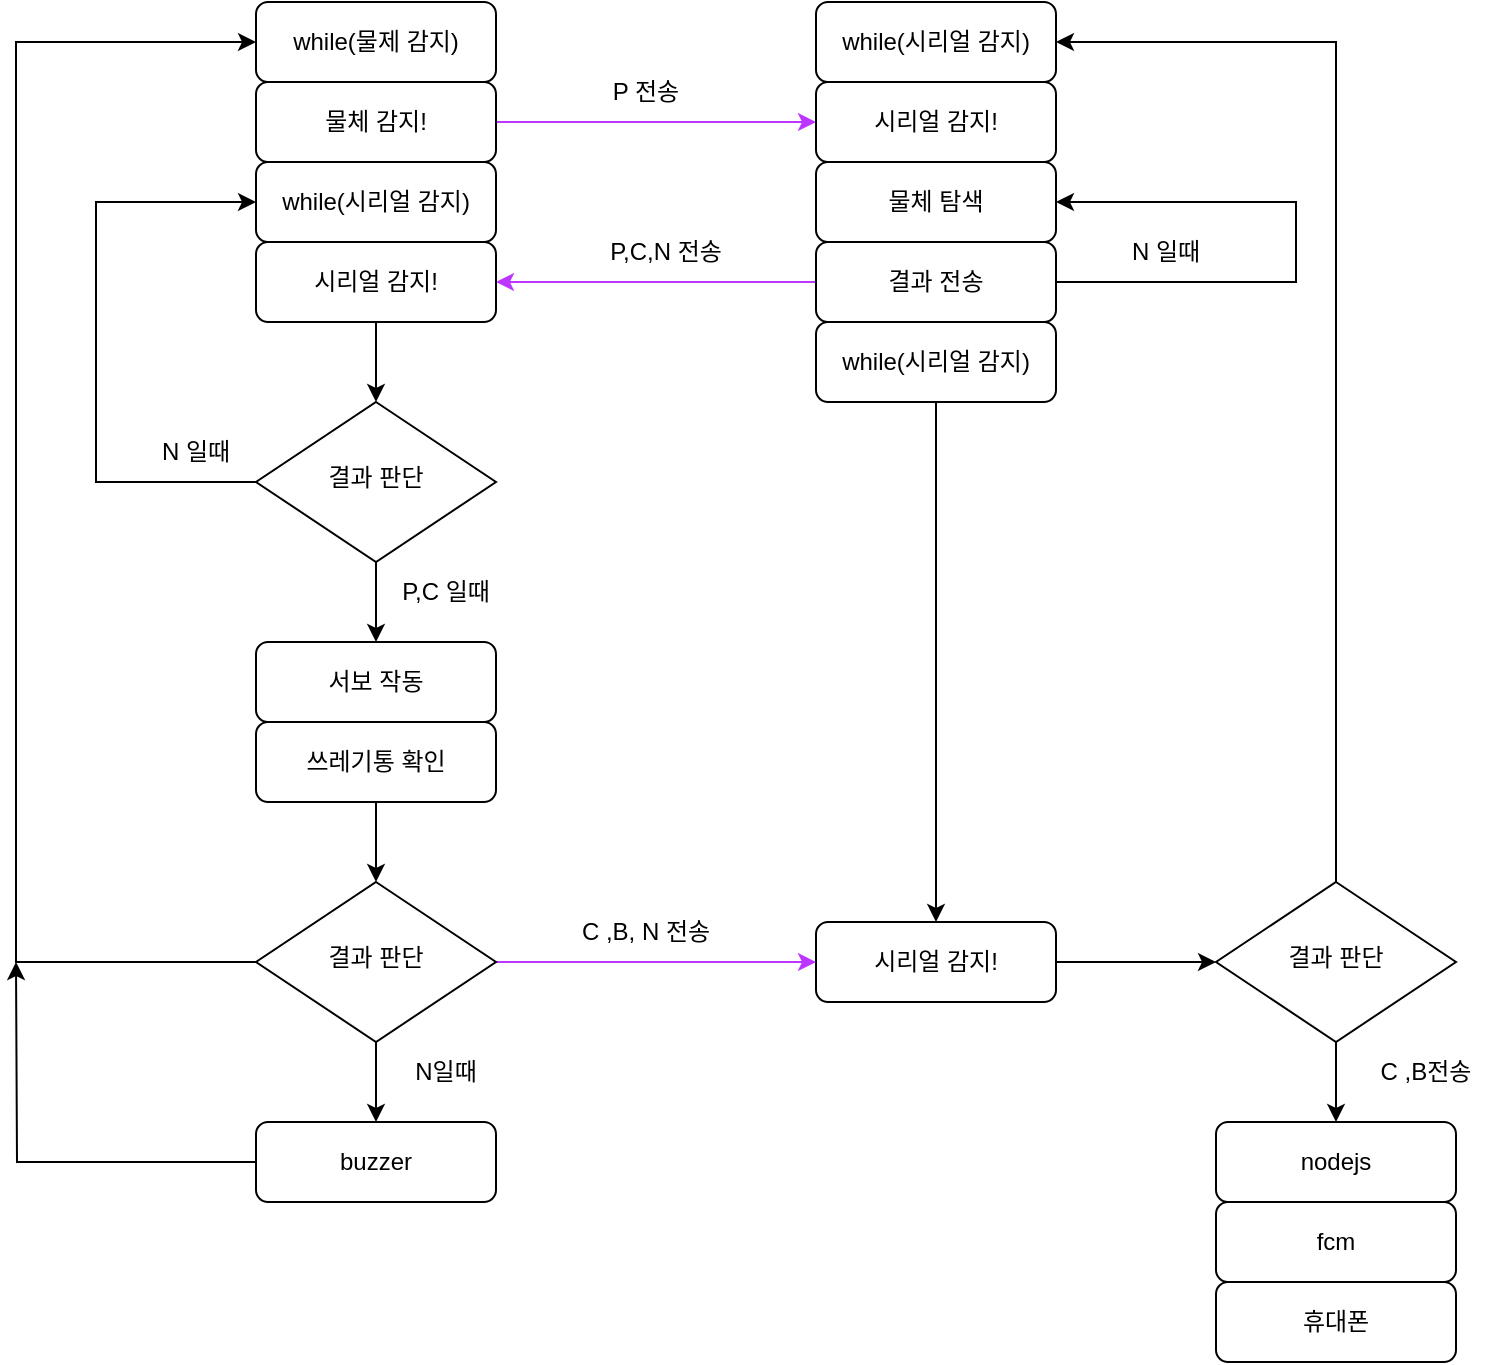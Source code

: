 <mxfile version="15.6.5" type="github">
  <diagram id="C5RBs43oDa-KdzZeNtuy" name="Page-1">
    <mxGraphModel dx="1038" dy="579" grid="1" gridSize="10" guides="1" tooltips="1" connect="1" arrows="1" fold="1" page="1" pageScale="1" pageWidth="827" pageHeight="1169" math="0" shadow="0">
      <root>
        <mxCell id="WIyWlLk6GJQsqaUBKTNV-0" />
        <mxCell id="WIyWlLk6GJQsqaUBKTNV-1" parent="WIyWlLk6GJQsqaUBKTNV-0" />
        <mxCell id="aGVA8ulSPFdAH9xRzjM_-41" style="edgeStyle=orthogonalEdgeStyle;rounded=0;orthogonalLoop=1;jettySize=auto;html=1;entryX=1;entryY=0.5;entryDx=0;entryDy=0;exitX=0;exitY=0.5;exitDx=0;exitDy=0;strokeColor=#BC36FF;labelBackgroundColor=default;fontColor=default;" edge="1" parent="WIyWlLk6GJQsqaUBKTNV-1" source="aGVA8ulSPFdAH9xRzjM_-45" target="aGVA8ulSPFdAH9xRzjM_-40">
          <mxGeometry relative="1" as="geometry">
            <mxPoint x="435" y="400" as="sourcePoint" />
            <Array as="points" />
          </mxGeometry>
        </mxCell>
        <mxCell id="WIyWlLk6GJQsqaUBKTNV-11" value="while(시리얼 감지)" style="rounded=1;whiteSpace=wrap;html=1;fontSize=12;glass=0;strokeWidth=1;shadow=0;" parent="WIyWlLk6GJQsqaUBKTNV-1" vertex="1">
          <mxGeometry x="160" y="280" width="120" height="40" as="geometry" />
        </mxCell>
        <mxCell id="aGVA8ulSPFdAH9xRzjM_-3" value="while(시리얼 감지)" style="rounded=1;whiteSpace=wrap;html=1;fontSize=12;glass=0;strokeWidth=1;shadow=0;" vertex="1" parent="WIyWlLk6GJQsqaUBKTNV-1">
          <mxGeometry x="440" y="200" width="120" height="40" as="geometry" />
        </mxCell>
        <mxCell id="aGVA8ulSPFdAH9xRzjM_-5" value="while(물제 감지)" style="rounded=1;whiteSpace=wrap;html=1;fontSize=12;glass=0;strokeWidth=1;shadow=0;" vertex="1" parent="WIyWlLk6GJQsqaUBKTNV-1">
          <mxGeometry x="160" y="200" width="120" height="40" as="geometry" />
        </mxCell>
        <mxCell id="aGVA8ulSPFdAH9xRzjM_-8" value="물체 탐색" style="rounded=1;whiteSpace=wrap;html=1;fontSize=12;glass=0;strokeWidth=1;shadow=0;" vertex="1" parent="WIyWlLk6GJQsqaUBKTNV-1">
          <mxGeometry x="440" y="280" width="120" height="40" as="geometry" />
        </mxCell>
        <mxCell id="aGVA8ulSPFdAH9xRzjM_-21" value="서보 작동" style="rounded=1;whiteSpace=wrap;html=1;fontSize=12;glass=0;strokeWidth=1;shadow=0;" vertex="1" parent="WIyWlLk6GJQsqaUBKTNV-1">
          <mxGeometry x="160" y="520" width="120" height="40" as="geometry" />
        </mxCell>
        <mxCell id="aGVA8ulSPFdAH9xRzjM_-49" style="edgeStyle=orthogonalEdgeStyle;rounded=0;orthogonalLoop=1;jettySize=auto;html=1;entryX=0;entryY=0.5;entryDx=0;entryDy=0;" edge="1" parent="WIyWlLk6GJQsqaUBKTNV-1" source="aGVA8ulSPFdAH9xRzjM_-25" target="WIyWlLk6GJQsqaUBKTNV-11">
          <mxGeometry relative="1" as="geometry">
            <Array as="points">
              <mxPoint x="80" y="440" />
              <mxPoint x="80" y="300" />
            </Array>
          </mxGeometry>
        </mxCell>
        <mxCell id="aGVA8ulSPFdAH9xRzjM_-52" style="edgeStyle=orthogonalEdgeStyle;rounded=0;orthogonalLoop=1;jettySize=auto;html=1;entryX=0.5;entryY=0;entryDx=0;entryDy=0;" edge="1" parent="WIyWlLk6GJQsqaUBKTNV-1" source="aGVA8ulSPFdAH9xRzjM_-25" target="aGVA8ulSPFdAH9xRzjM_-21">
          <mxGeometry relative="1" as="geometry" />
        </mxCell>
        <mxCell id="aGVA8ulSPFdAH9xRzjM_-25" value="결과 판단" style="rhombus;whiteSpace=wrap;html=1;shadow=0;fontFamily=Helvetica;fontSize=12;align=center;strokeWidth=1;spacing=6;spacingTop=-4;" vertex="1" parent="WIyWlLk6GJQsqaUBKTNV-1">
          <mxGeometry x="160" y="400" width="120" height="80" as="geometry" />
        </mxCell>
        <mxCell id="aGVA8ulSPFdAH9xRzjM_-33" value="nodejs" style="rounded=1;whiteSpace=wrap;html=1;fontSize=12;glass=0;strokeWidth=1;shadow=0;" vertex="1" parent="WIyWlLk6GJQsqaUBKTNV-1">
          <mxGeometry x="640" y="760" width="120" height="40" as="geometry" />
        </mxCell>
        <mxCell id="aGVA8ulSPFdAH9xRzjM_-36" style="edgeStyle=orthogonalEdgeStyle;rounded=0;orthogonalLoop=1;jettySize=auto;html=1;strokeColor=#BC36FF;labelBackgroundColor=default;fontColor=default;" edge="1" parent="WIyWlLk6GJQsqaUBKTNV-1" source="aGVA8ulSPFdAH9xRzjM_-35">
          <mxGeometry relative="1" as="geometry">
            <mxPoint x="440" y="260" as="targetPoint" />
          </mxGeometry>
        </mxCell>
        <mxCell id="aGVA8ulSPFdAH9xRzjM_-35" value="물체 감지!" style="rounded=1;whiteSpace=wrap;html=1;fontSize=12;glass=0;strokeWidth=1;shadow=0;" vertex="1" parent="WIyWlLk6GJQsqaUBKTNV-1">
          <mxGeometry x="160" y="240" width="120" height="40" as="geometry" />
        </mxCell>
        <mxCell id="aGVA8ulSPFdAH9xRzjM_-38" value="시리얼 감지!" style="rounded=1;whiteSpace=wrap;html=1;fontSize=12;glass=0;strokeWidth=1;shadow=0;" vertex="1" parent="WIyWlLk6GJQsqaUBKTNV-1">
          <mxGeometry x="440" y="240" width="120" height="40" as="geometry" />
        </mxCell>
        <mxCell id="aGVA8ulSPFdAH9xRzjM_-48" style="edgeStyle=orthogonalEdgeStyle;rounded=0;orthogonalLoop=1;jettySize=auto;html=1;entryX=0.5;entryY=0;entryDx=0;entryDy=0;" edge="1" parent="WIyWlLk6GJQsqaUBKTNV-1" source="aGVA8ulSPFdAH9xRzjM_-40" target="aGVA8ulSPFdAH9xRzjM_-25">
          <mxGeometry relative="1" as="geometry" />
        </mxCell>
        <mxCell id="aGVA8ulSPFdAH9xRzjM_-40" value="시리얼 감지!" style="rounded=1;whiteSpace=wrap;html=1;fontSize=12;glass=0;strokeWidth=1;shadow=0;" vertex="1" parent="WIyWlLk6GJQsqaUBKTNV-1">
          <mxGeometry x="160" y="320" width="120" height="40" as="geometry" />
        </mxCell>
        <mxCell id="aGVA8ulSPFdAH9xRzjM_-42" value="P,C,N 전송" style="text;html=1;strokeColor=none;fillColor=none;align=center;verticalAlign=middle;whiteSpace=wrap;rounded=0;" vertex="1" parent="WIyWlLk6GJQsqaUBKTNV-1">
          <mxGeometry x="330" y="310" width="70" height="30" as="geometry" />
        </mxCell>
        <mxCell id="aGVA8ulSPFdAH9xRzjM_-46" style="edgeStyle=orthogonalEdgeStyle;rounded=0;orthogonalLoop=1;jettySize=auto;html=1;entryX=1;entryY=0.5;entryDx=0;entryDy=0;" edge="1" parent="WIyWlLk6GJQsqaUBKTNV-1" source="aGVA8ulSPFdAH9xRzjM_-45" target="aGVA8ulSPFdAH9xRzjM_-8">
          <mxGeometry relative="1" as="geometry">
            <Array as="points">
              <mxPoint x="680" y="340" />
              <mxPoint x="680" y="300" />
            </Array>
          </mxGeometry>
        </mxCell>
        <mxCell id="aGVA8ulSPFdAH9xRzjM_-45" value="결과 전송" style="rounded=1;whiteSpace=wrap;html=1;fontSize=12;glass=0;strokeWidth=1;shadow=0;" vertex="1" parent="WIyWlLk6GJQsqaUBKTNV-1">
          <mxGeometry x="440" y="320" width="120" height="40" as="geometry" />
        </mxCell>
        <mxCell id="aGVA8ulSPFdAH9xRzjM_-47" value="N 일때" style="text;html=1;strokeColor=none;fillColor=none;align=center;verticalAlign=middle;whiteSpace=wrap;rounded=0;" vertex="1" parent="WIyWlLk6GJQsqaUBKTNV-1">
          <mxGeometry x="580" y="310" width="70" height="30" as="geometry" />
        </mxCell>
        <mxCell id="aGVA8ulSPFdAH9xRzjM_-50" value="N 일때" style="text;html=1;strokeColor=none;fillColor=none;align=center;verticalAlign=middle;whiteSpace=wrap;rounded=0;" vertex="1" parent="WIyWlLk6GJQsqaUBKTNV-1">
          <mxGeometry x="95" y="410" width="70" height="30" as="geometry" />
        </mxCell>
        <mxCell id="aGVA8ulSPFdAH9xRzjM_-53" value="P,C 일때" style="text;html=1;strokeColor=none;fillColor=none;align=center;verticalAlign=middle;whiteSpace=wrap;rounded=0;" vertex="1" parent="WIyWlLk6GJQsqaUBKTNV-1">
          <mxGeometry x="220" y="480" width="70" height="30" as="geometry" />
        </mxCell>
        <mxCell id="aGVA8ulSPFdAH9xRzjM_-60" style="edgeStyle=orthogonalEdgeStyle;rounded=0;orthogonalLoop=1;jettySize=auto;html=1;entryX=0.5;entryY=0;entryDx=0;entryDy=0;" edge="1" parent="WIyWlLk6GJQsqaUBKTNV-1" source="aGVA8ulSPFdAH9xRzjM_-54" target="aGVA8ulSPFdAH9xRzjM_-59">
          <mxGeometry relative="1" as="geometry" />
        </mxCell>
        <mxCell id="aGVA8ulSPFdAH9xRzjM_-54" value="쓰레기통 확인" style="rounded=1;whiteSpace=wrap;html=1;fontSize=12;glass=0;strokeWidth=1;shadow=0;" vertex="1" parent="WIyWlLk6GJQsqaUBKTNV-1">
          <mxGeometry x="160" y="560" width="120" height="40" as="geometry" />
        </mxCell>
        <mxCell id="aGVA8ulSPFdAH9xRzjM_-62" style="edgeStyle=orthogonalEdgeStyle;rounded=0;orthogonalLoop=1;jettySize=auto;html=1;entryX=0.5;entryY=0;entryDx=0;entryDy=0;" edge="1" parent="WIyWlLk6GJQsqaUBKTNV-1" source="aGVA8ulSPFdAH9xRzjM_-56" target="aGVA8ulSPFdAH9xRzjM_-57">
          <mxGeometry relative="1" as="geometry" />
        </mxCell>
        <mxCell id="aGVA8ulSPFdAH9xRzjM_-56" value="while(시리얼 감지)" style="rounded=1;whiteSpace=wrap;html=1;fontSize=12;glass=0;strokeWidth=1;shadow=0;" vertex="1" parent="WIyWlLk6GJQsqaUBKTNV-1">
          <mxGeometry x="440" y="360" width="120" height="40" as="geometry" />
        </mxCell>
        <mxCell id="aGVA8ulSPFdAH9xRzjM_-72" style="edgeStyle=orthogonalEdgeStyle;rounded=0;orthogonalLoop=1;jettySize=auto;html=1;entryX=0;entryY=0.5;entryDx=0;entryDy=0;" edge="1" parent="WIyWlLk6GJQsqaUBKTNV-1" source="aGVA8ulSPFdAH9xRzjM_-57" target="aGVA8ulSPFdAH9xRzjM_-71">
          <mxGeometry relative="1" as="geometry" />
        </mxCell>
        <mxCell id="aGVA8ulSPFdAH9xRzjM_-57" value="시리얼 감지!" style="rounded=1;whiteSpace=wrap;html=1;fontSize=12;glass=0;strokeWidth=1;shadow=0;" vertex="1" parent="WIyWlLk6GJQsqaUBKTNV-1">
          <mxGeometry x="440" y="660" width="120" height="40" as="geometry" />
        </mxCell>
        <mxCell id="aGVA8ulSPFdAH9xRzjM_-61" style="edgeStyle=orthogonalEdgeStyle;rounded=0;orthogonalLoop=1;jettySize=auto;html=1;strokeColor=#BC36FF;labelBackgroundColor=default;fontColor=default;" edge="1" parent="WIyWlLk6GJQsqaUBKTNV-1" source="aGVA8ulSPFdAH9xRzjM_-59" target="aGVA8ulSPFdAH9xRzjM_-57">
          <mxGeometry relative="1" as="geometry" />
        </mxCell>
        <mxCell id="aGVA8ulSPFdAH9xRzjM_-76" style="edgeStyle=orthogonalEdgeStyle;rounded=0;orthogonalLoop=1;jettySize=auto;html=1;" edge="1" parent="WIyWlLk6GJQsqaUBKTNV-1" source="aGVA8ulSPFdAH9xRzjM_-59">
          <mxGeometry relative="1" as="geometry">
            <mxPoint x="220" y="760" as="targetPoint" />
          </mxGeometry>
        </mxCell>
        <mxCell id="aGVA8ulSPFdAH9xRzjM_-79" style="edgeStyle=orthogonalEdgeStyle;rounded=0;orthogonalLoop=1;jettySize=auto;html=1;entryX=0;entryY=0.5;entryDx=0;entryDy=0;" edge="1" parent="WIyWlLk6GJQsqaUBKTNV-1" source="aGVA8ulSPFdAH9xRzjM_-59" target="aGVA8ulSPFdAH9xRzjM_-5">
          <mxGeometry relative="1" as="geometry">
            <Array as="points">
              <mxPoint x="40" y="680" />
              <mxPoint x="40" y="220" />
            </Array>
          </mxGeometry>
        </mxCell>
        <mxCell id="aGVA8ulSPFdAH9xRzjM_-59" value="결과 판단" style="rhombus;whiteSpace=wrap;html=1;shadow=0;fontFamily=Helvetica;fontSize=12;align=center;strokeWidth=1;spacing=6;spacingTop=-4;" vertex="1" parent="WIyWlLk6GJQsqaUBKTNV-1">
          <mxGeometry x="160" y="640" width="120" height="80" as="geometry" />
        </mxCell>
        <mxCell id="aGVA8ulSPFdAH9xRzjM_-63" value="C ,B, N 전송" style="text;html=1;strokeColor=none;fillColor=none;align=center;verticalAlign=middle;whiteSpace=wrap;rounded=0;" vertex="1" parent="WIyWlLk6GJQsqaUBKTNV-1">
          <mxGeometry x="320" y="650" width="70" height="30" as="geometry" />
        </mxCell>
        <mxCell id="aGVA8ulSPFdAH9xRzjM_-66" value="C ,B전송" style="text;html=1;strokeColor=none;fillColor=none;align=center;verticalAlign=middle;whiteSpace=wrap;rounded=0;" vertex="1" parent="WIyWlLk6GJQsqaUBKTNV-1">
          <mxGeometry x="710" y="720" width="70" height="30" as="geometry" />
        </mxCell>
        <mxCell id="aGVA8ulSPFdAH9xRzjM_-68" value="fcm" style="rounded=1;whiteSpace=wrap;html=1;fontSize=12;glass=0;strokeWidth=1;shadow=0;" vertex="1" parent="WIyWlLk6GJQsqaUBKTNV-1">
          <mxGeometry x="640" y="800" width="120" height="40" as="geometry" />
        </mxCell>
        <mxCell id="aGVA8ulSPFdAH9xRzjM_-69" value="휴대폰" style="rounded=1;whiteSpace=wrap;html=1;fontSize=12;glass=0;strokeWidth=1;shadow=0;" vertex="1" parent="WIyWlLk6GJQsqaUBKTNV-1">
          <mxGeometry x="640" y="840" width="120" height="40" as="geometry" />
        </mxCell>
        <mxCell id="aGVA8ulSPFdAH9xRzjM_-74" style="edgeStyle=orthogonalEdgeStyle;rounded=0;orthogonalLoop=1;jettySize=auto;html=1;entryX=0.5;entryY=0;entryDx=0;entryDy=0;" edge="1" parent="WIyWlLk6GJQsqaUBKTNV-1" source="aGVA8ulSPFdAH9xRzjM_-71" target="aGVA8ulSPFdAH9xRzjM_-33">
          <mxGeometry relative="1" as="geometry" />
        </mxCell>
        <mxCell id="aGVA8ulSPFdAH9xRzjM_-75" style="edgeStyle=orthogonalEdgeStyle;rounded=0;orthogonalLoop=1;jettySize=auto;html=1;entryX=1;entryY=0.5;entryDx=0;entryDy=0;" edge="1" parent="WIyWlLk6GJQsqaUBKTNV-1" source="aGVA8ulSPFdAH9xRzjM_-71" target="aGVA8ulSPFdAH9xRzjM_-3">
          <mxGeometry relative="1" as="geometry">
            <Array as="points">
              <mxPoint x="700" y="220" />
            </Array>
          </mxGeometry>
        </mxCell>
        <mxCell id="aGVA8ulSPFdAH9xRzjM_-71" value="결과 판단" style="rhombus;whiteSpace=wrap;html=1;shadow=0;fontFamily=Helvetica;fontSize=12;align=center;strokeWidth=1;spacing=6;spacingTop=-4;" vertex="1" parent="WIyWlLk6GJQsqaUBKTNV-1">
          <mxGeometry x="640" y="640" width="120" height="80" as="geometry" />
        </mxCell>
        <mxCell id="aGVA8ulSPFdAH9xRzjM_-77" value="N일때" style="text;html=1;strokeColor=none;fillColor=none;align=center;verticalAlign=middle;whiteSpace=wrap;rounded=0;" vertex="1" parent="WIyWlLk6GJQsqaUBKTNV-1">
          <mxGeometry x="220" y="720" width="70" height="30" as="geometry" />
        </mxCell>
        <mxCell id="aGVA8ulSPFdAH9xRzjM_-80" style="edgeStyle=orthogonalEdgeStyle;rounded=0;orthogonalLoop=1;jettySize=auto;html=1;" edge="1" parent="WIyWlLk6GJQsqaUBKTNV-1" source="aGVA8ulSPFdAH9xRzjM_-78">
          <mxGeometry relative="1" as="geometry">
            <mxPoint x="40" y="680" as="targetPoint" />
          </mxGeometry>
        </mxCell>
        <mxCell id="aGVA8ulSPFdAH9xRzjM_-78" value="buzzer" style="rounded=1;whiteSpace=wrap;html=1;fontSize=12;glass=0;strokeWidth=1;shadow=0;" vertex="1" parent="WIyWlLk6GJQsqaUBKTNV-1">
          <mxGeometry x="160" y="760" width="120" height="40" as="geometry" />
        </mxCell>
        <mxCell id="aGVA8ulSPFdAH9xRzjM_-83" value="P 전송" style="text;html=1;strokeColor=none;fillColor=none;align=center;verticalAlign=middle;whiteSpace=wrap;rounded=0;fontColor=default;" vertex="1" parent="WIyWlLk6GJQsqaUBKTNV-1">
          <mxGeometry x="320" y="230" width="70" height="30" as="geometry" />
        </mxCell>
      </root>
    </mxGraphModel>
  </diagram>
</mxfile>
